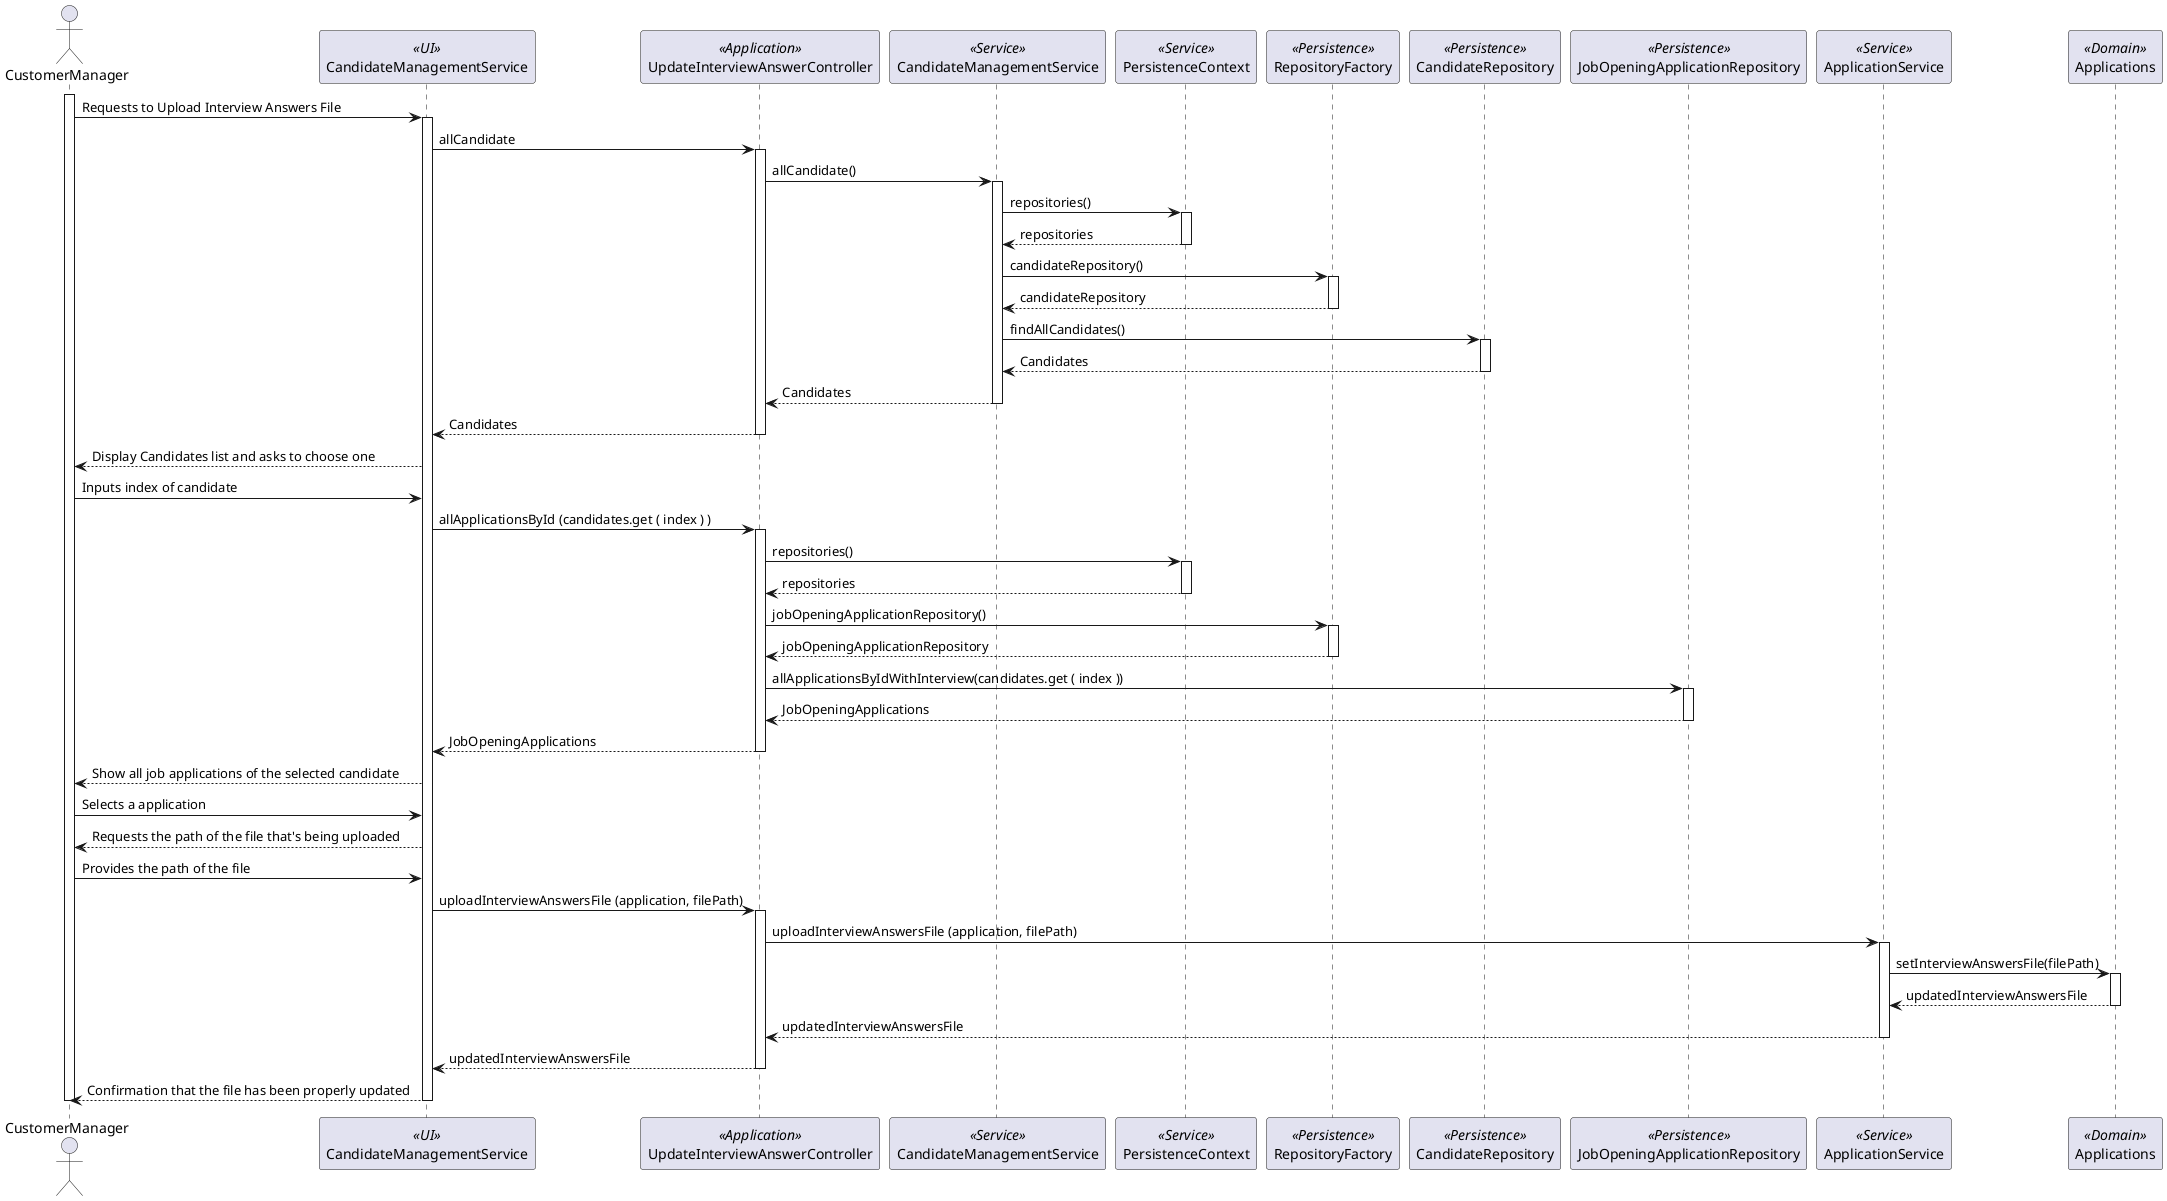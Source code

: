 @startuml

actor CustomerManager as CM
participant CandidateManagementService as UI <<UI>>
participant UpdateInterviewAnswerController as CTRL <<Application>>
participant CandidateManagementService as S <<Service>>
participant "PersistenceContext" as P <<Service>>

participant "RepositoryFactory" as RF <<Persistence>>
participant "CandidateRepository" as CR <<Persistence>>
participant "JobOpeningApplicationRepository" as JAR <<Persistence>>

participant ApplicationService as APPS <<Service>>
participant Applications as Aps <<Domain>>




activate CM
CM -> UI: Requests to Upload Interview Answers File
activate UI
UI->CTRL:allCandidate
activate CTRL
CTRL -> S : allCandidate()
activate S
S -> P: repositories()
activate P
P --> S: repositories
deactivate P
S -> RF: candidateRepository()
activate RF
RF --> S: candidateRepository
deactivate RF
S -> CR: findAllCandidates()
activate CR
CR --> S: Candidates

deactivate CR
S --> CTRL: Candidates
deactivate S
CTRL --> UI: Candidates
deactivate CTRL
UI --> CM: Display Candidates list and asks to choose one
CM->UI: Inputs index of candidate
UI -> CTRL: allApplicationsById (candidates.get ( index ) )
activate CTRL
CTRL -> P: repositories()
activate P
P --> CTRL: repositories
deactivate P
CTRL -> RF: jobOpeningApplicationRepository()
activate RF
RF --> CTRL: jobOpeningApplicationRepository
deactivate RF
CTRL -> JAR: allApplicationsByIdWithInterview(candidates.get ( index ))
activate JAR
JAR --> CTRL: JobOpeningApplications
deactivate JAR
CTRL --> UI: JobOpeningApplications
deactivate CTRL




UI--> CM : Show all job applications of the selected candidate
CM->UI : Selects a application
UI-->CM: Requests the path of the file that's being uploaded
CM->UI: Provides the path of the file
UI->CTRL : uploadInterviewAnswersFile (application, filePath)
activate CTRL
CTRL->APPS: uploadInterviewAnswersFile (application, filePath)
activate APPS
APPS->Aps:setInterviewAnswersFile(filePath)
activate Aps
Aps-->APPS: updatedInterviewAnswersFile
deactivate Aps
APPS-->CTRL: updatedInterviewAnswersFile
deactivate APPS
CTRL-->UI: updatedInterviewAnswersFile
deactivate CTRL
UI-->CM : Confirmation that the file has been properly updated
deactivate UI

deactivate CM

@enduml
